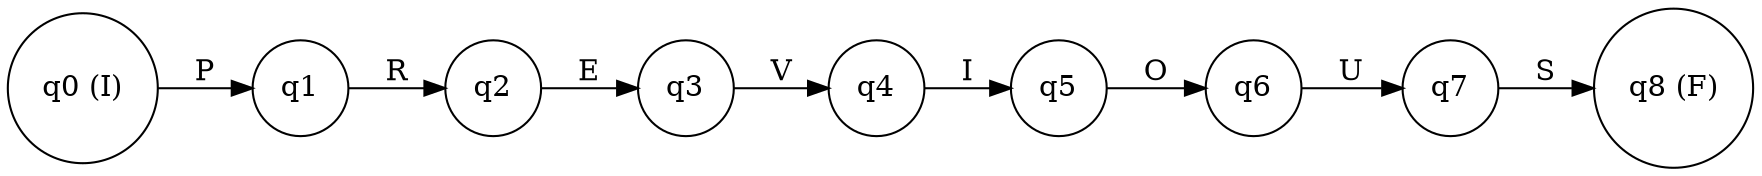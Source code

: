 digraph finite_state_machine {
rankdir=LR;
node [shape = circle];
q0 [label="q0 (I)"];
q1 [label="q1"];
q2 [label="q2"];
q3 [label="q3"];
q4 [label="q4"];
q5 [label="q5"];
q6 [label="q6"];
q7 [label="q7"];
q8 [label="q8 (F)"];
q0 -> q1 [label="P"];
q1 -> q2 [label="R"];
q2 -> q3 [label="E"];
q3 -> q4 [label="V"];
q4 -> q5 [label="I"];
q5 -> q6 [label="O"];
q6 -> q7 [label="U"];
q7 -> q8 [label="S"];
}